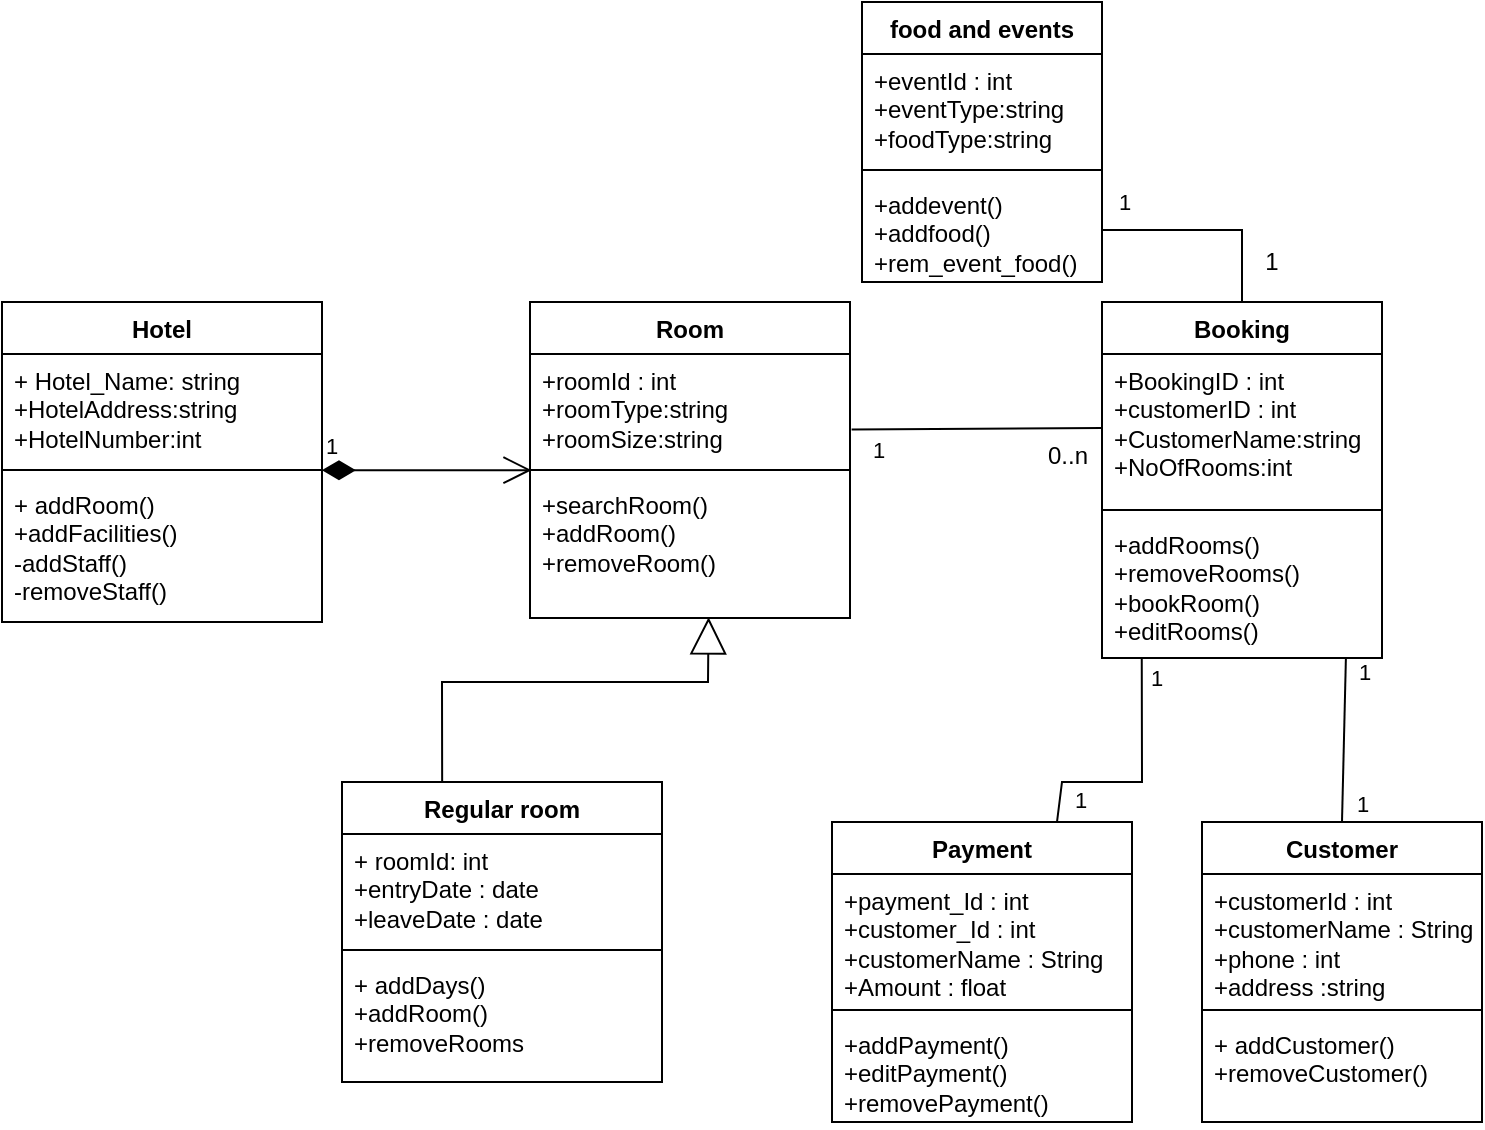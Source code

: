 <mxfile version="21.6.8" type="device">
  <diagram id="C5RBs43oDa-KdzZeNtuy" name="Page-1">
    <mxGraphModel dx="821" dy="531" grid="1" gridSize="10" guides="1" tooltips="1" connect="1" arrows="1" fold="1" page="1" pageScale="1" pageWidth="827" pageHeight="1169" math="0" shadow="0">
      <root>
        <mxCell id="WIyWlLk6GJQsqaUBKTNV-0" />
        <mxCell id="WIyWlLk6GJQsqaUBKTNV-1" parent="WIyWlLk6GJQsqaUBKTNV-0" />
        <mxCell id="SC2HYXkVzDJsUlS9Oy-v-8" value="Hotel" style="swimlane;fontStyle=1;align=center;verticalAlign=top;childLayout=stackLayout;horizontal=1;startSize=26;horizontalStack=0;resizeParent=1;resizeParentMax=0;resizeLast=0;collapsible=1;marginBottom=0;whiteSpace=wrap;html=1;" parent="WIyWlLk6GJQsqaUBKTNV-1" vertex="1">
          <mxGeometry x="70" y="160" width="160" height="160" as="geometry" />
        </mxCell>
        <mxCell id="SC2HYXkVzDJsUlS9Oy-v-9" value="+ Hotel_Name: string&lt;br&gt;+HotelAddress:string&lt;br&gt;+HotelNumber:int" style="text;strokeColor=none;fillColor=none;align=left;verticalAlign=top;spacingLeft=4;spacingRight=4;overflow=hidden;rotatable=0;points=[[0,0.5],[1,0.5]];portConstraint=eastwest;whiteSpace=wrap;html=1;" parent="SC2HYXkVzDJsUlS9Oy-v-8" vertex="1">
          <mxGeometry y="26" width="160" height="54" as="geometry" />
        </mxCell>
        <mxCell id="SC2HYXkVzDJsUlS9Oy-v-10" value="" style="line;strokeWidth=1;fillColor=none;align=left;verticalAlign=middle;spacingTop=-1;spacingLeft=3;spacingRight=3;rotatable=0;labelPosition=right;points=[];portConstraint=eastwest;strokeColor=inherit;" parent="SC2HYXkVzDJsUlS9Oy-v-8" vertex="1">
          <mxGeometry y="80" width="160" height="8" as="geometry" />
        </mxCell>
        <mxCell id="SC2HYXkVzDJsUlS9Oy-v-11" value="+ addRoom()&lt;br&gt;+addFacilities()&lt;br&gt;-addStaff()&lt;br&gt;-removeStaff()" style="text;strokeColor=none;fillColor=none;align=left;verticalAlign=top;spacingLeft=4;spacingRight=4;overflow=hidden;rotatable=0;points=[[0,0.5],[1,0.5]];portConstraint=eastwest;whiteSpace=wrap;html=1;" parent="SC2HYXkVzDJsUlS9Oy-v-8" vertex="1">
          <mxGeometry y="88" width="160" height="72" as="geometry" />
        </mxCell>
        <mxCell id="SC2HYXkVzDJsUlS9Oy-v-12" value="1" style="endArrow=open;html=1;endSize=12;startArrow=diamondThin;startSize=14;startFill=1;edgeStyle=orthogonalEdgeStyle;align=left;verticalAlign=bottom;rounded=0;entryX=0.005;entryY=0.511;entryDx=0;entryDy=0;entryPerimeter=0;exitX=1;exitY=0.511;exitDx=0;exitDy=0;exitPerimeter=0;" parent="WIyWlLk6GJQsqaUBKTNV-1" edge="1" target="SC2HYXkVzDJsUlS9Oy-v-18" source="SC2HYXkVzDJsUlS9Oy-v-10">
          <mxGeometry x="-1" y="3" relative="1" as="geometry">
            <mxPoint x="230" y="239.66" as="sourcePoint" />
            <mxPoint x="330" y="240" as="targetPoint" />
          </mxGeometry>
        </mxCell>
        <mxCell id="SC2HYXkVzDJsUlS9Oy-v-16" value="Room" style="swimlane;fontStyle=1;align=center;verticalAlign=top;childLayout=stackLayout;horizontal=1;startSize=26;horizontalStack=0;resizeParent=1;resizeParentMax=0;resizeLast=0;collapsible=1;marginBottom=0;whiteSpace=wrap;html=1;" parent="WIyWlLk6GJQsqaUBKTNV-1" vertex="1">
          <mxGeometry x="334" y="160" width="160" height="158" as="geometry" />
        </mxCell>
        <mxCell id="SC2HYXkVzDJsUlS9Oy-v-17" value="+roomId : int&lt;br&gt;+roomType:string&lt;br&gt;+roomSize:string" style="text;strokeColor=none;fillColor=none;align=left;verticalAlign=top;spacingLeft=4;spacingRight=4;overflow=hidden;rotatable=0;points=[[0,0.5],[1,0.5]];portConstraint=eastwest;whiteSpace=wrap;html=1;" parent="SC2HYXkVzDJsUlS9Oy-v-16" vertex="1">
          <mxGeometry y="26" width="160" height="54" as="geometry" />
        </mxCell>
        <mxCell id="SC2HYXkVzDJsUlS9Oy-v-18" value="" style="line;strokeWidth=1;fillColor=none;align=left;verticalAlign=middle;spacingTop=-1;spacingLeft=3;spacingRight=3;rotatable=0;labelPosition=right;points=[];portConstraint=eastwest;strokeColor=inherit;" parent="SC2HYXkVzDJsUlS9Oy-v-16" vertex="1">
          <mxGeometry y="80" width="160" height="8" as="geometry" />
        </mxCell>
        <mxCell id="SC2HYXkVzDJsUlS9Oy-v-19" value="+searchRoom()&lt;br&gt;+addRoom()&lt;br&gt;+removeRoom()" style="text;strokeColor=none;fillColor=none;align=left;verticalAlign=top;spacingLeft=4;spacingRight=4;overflow=hidden;rotatable=0;points=[[0,0.5],[1,0.5]];portConstraint=eastwest;whiteSpace=wrap;html=1;" parent="SC2HYXkVzDJsUlS9Oy-v-16" vertex="1">
          <mxGeometry y="88" width="160" height="70" as="geometry" />
        </mxCell>
        <mxCell id="SC2HYXkVzDJsUlS9Oy-v-20" value="" style="endArrow=block;endSize=16;endFill=0;html=1;rounded=0;entryX=0.558;entryY=0.995;entryDx=0;entryDy=0;entryPerimeter=0;exitX=0.313;exitY=0;exitDx=0;exitDy=0;exitPerimeter=0;" parent="WIyWlLk6GJQsqaUBKTNV-1" target="SC2HYXkVzDJsUlS9Oy-v-19" edge="1" source="SC2HYXkVzDJsUlS9Oy-v-36">
          <mxGeometry width="160" relative="1" as="geometry">
            <mxPoint x="290" y="390" as="sourcePoint" />
            <mxPoint x="480.72" y="320.0" as="targetPoint" />
            <Array as="points">
              <mxPoint x="290" y="350" />
              <mxPoint x="423" y="350" />
            </Array>
          </mxGeometry>
        </mxCell>
        <mxCell id="SC2HYXkVzDJsUlS9Oy-v-36" value="Regular room" style="swimlane;fontStyle=1;align=center;verticalAlign=top;childLayout=stackLayout;horizontal=1;startSize=26;horizontalStack=0;resizeParent=1;resizeParentMax=0;resizeLast=0;collapsible=1;marginBottom=0;whiteSpace=wrap;html=1;" parent="WIyWlLk6GJQsqaUBKTNV-1" vertex="1">
          <mxGeometry x="240" y="400" width="160" height="150" as="geometry" />
        </mxCell>
        <mxCell id="SC2HYXkVzDJsUlS9Oy-v-37" value="+ roomId: int&lt;br&gt;+entryDate : date&lt;br&gt;+leaveDate : date" style="text;strokeColor=none;fillColor=none;align=left;verticalAlign=top;spacingLeft=4;spacingRight=4;overflow=hidden;rotatable=0;points=[[0,0.5],[1,0.5]];portConstraint=eastwest;whiteSpace=wrap;html=1;" parent="SC2HYXkVzDJsUlS9Oy-v-36" vertex="1">
          <mxGeometry y="26" width="160" height="54" as="geometry" />
        </mxCell>
        <mxCell id="SC2HYXkVzDJsUlS9Oy-v-38" value="" style="line;strokeWidth=1;fillColor=none;align=left;verticalAlign=middle;spacingTop=-1;spacingLeft=3;spacingRight=3;rotatable=0;labelPosition=right;points=[];portConstraint=eastwest;strokeColor=inherit;" parent="SC2HYXkVzDJsUlS9Oy-v-36" vertex="1">
          <mxGeometry y="80" width="160" height="8" as="geometry" />
        </mxCell>
        <mxCell id="SC2HYXkVzDJsUlS9Oy-v-39" value="+ addDays()&lt;br&gt;+addRoom()&lt;br&gt;+removeRooms" style="text;strokeColor=none;fillColor=none;align=left;verticalAlign=top;spacingLeft=4;spacingRight=4;overflow=hidden;rotatable=0;points=[[0,0.5],[1,0.5]];portConstraint=eastwest;whiteSpace=wrap;html=1;" parent="SC2HYXkVzDJsUlS9Oy-v-36" vertex="1">
          <mxGeometry y="88" width="160" height="62" as="geometry" />
        </mxCell>
        <mxCell id="iG7Od9_PDy1zWYDM7qFq-4" value="1" style="edgeStyle=orthogonalEdgeStyle;rounded=0;orthogonalLoop=1;jettySize=auto;html=1;exitX=0.5;exitY=0;exitDx=0;exitDy=0;endArrow=none;endFill=0;" parent="WIyWlLk6GJQsqaUBKTNV-1" source="SC2HYXkVzDJsUlS9Oy-v-41" target="iG7Od9_PDy1zWYDM7qFq-3" edge="1">
          <mxGeometry x="0.792" y="-14" relative="1" as="geometry">
            <mxPoint as="offset" />
          </mxGeometry>
        </mxCell>
        <mxCell id="SC2HYXkVzDJsUlS9Oy-v-41" value="Booking" style="swimlane;fontStyle=1;align=center;verticalAlign=top;childLayout=stackLayout;horizontal=1;startSize=26;horizontalStack=0;resizeParent=1;resizeParentMax=0;resizeLast=0;collapsible=1;marginBottom=0;whiteSpace=wrap;html=1;" parent="WIyWlLk6GJQsqaUBKTNV-1" vertex="1">
          <mxGeometry x="620" y="160" width="140" height="178" as="geometry" />
        </mxCell>
        <mxCell id="SC2HYXkVzDJsUlS9Oy-v-42" value="+BookingID : int&lt;br&gt;+customerID : int&lt;br&gt;+CustomerName:string&lt;br&gt;+NoOfRooms:int" style="text;strokeColor=none;fillColor=none;align=left;verticalAlign=top;spacingLeft=4;spacingRight=4;overflow=hidden;rotatable=0;points=[[0,0.5],[1,0.5]];portConstraint=eastwest;whiteSpace=wrap;html=1;" parent="SC2HYXkVzDJsUlS9Oy-v-41" vertex="1">
          <mxGeometry y="26" width="140" height="74" as="geometry" />
        </mxCell>
        <mxCell id="SC2HYXkVzDJsUlS9Oy-v-43" value="" style="line;strokeWidth=1;fillColor=none;align=left;verticalAlign=middle;spacingTop=-1;spacingLeft=3;spacingRight=3;rotatable=0;labelPosition=right;points=[];portConstraint=eastwest;strokeColor=inherit;" parent="SC2HYXkVzDJsUlS9Oy-v-41" vertex="1">
          <mxGeometry y="100" width="140" height="8" as="geometry" />
        </mxCell>
        <mxCell id="SC2HYXkVzDJsUlS9Oy-v-44" value="+addRooms()&lt;br&gt;+removeRooms()&lt;br&gt;+bookRoom()&lt;br&gt;+editRooms()" style="text;strokeColor=none;fillColor=none;align=left;verticalAlign=top;spacingLeft=4;spacingRight=4;overflow=hidden;rotatable=0;points=[[0,0.5],[1,0.5]];portConstraint=eastwest;whiteSpace=wrap;html=1;" parent="SC2HYXkVzDJsUlS9Oy-v-41" vertex="1">
          <mxGeometry y="108" width="140" height="70" as="geometry" />
        </mxCell>
        <mxCell id="SC2HYXkVzDJsUlS9Oy-v-45" value="" style="endArrow=none;html=1;rounded=0;align=center;verticalAlign=top;endFill=0;labelBackgroundColor=none;entryX=1.005;entryY=0.699;entryDx=0;entryDy=0;entryPerimeter=0;exitX=0;exitY=0.5;exitDx=0;exitDy=0;" parent="WIyWlLk6GJQsqaUBKTNV-1" target="SC2HYXkVzDJsUlS9Oy-v-17" edge="1" source="SC2HYXkVzDJsUlS9Oy-v-42">
          <mxGeometry relative="1" as="geometry">
            <mxPoint x="620" y="220" as="sourcePoint" />
            <mxPoint x="530" y="330" as="targetPoint" />
            <Array as="points" />
          </mxGeometry>
        </mxCell>
        <mxCell id="SC2HYXkVzDJsUlS9Oy-v-47" value="0..n" style="resizable=0;html=1;align=left;verticalAlign=top;labelBackgroundColor=none;" parent="SC2HYXkVzDJsUlS9Oy-v-45" connectable="0" vertex="1">
          <mxGeometry x="-1" relative="1" as="geometry">
            <mxPoint x="-29" as="offset" />
          </mxGeometry>
        </mxCell>
        <mxCell id="SC2HYXkVzDJsUlS9Oy-v-48" value="" style="resizable=0;html=1;align=right;verticalAlign=bottom;labelBackgroundColor=none;" parent="SC2HYXkVzDJsUlS9Oy-v-45" connectable="0" vertex="1">
          <mxGeometry x="1" relative="1" as="geometry" />
        </mxCell>
        <mxCell id="SC2HYXkVzDJsUlS9Oy-v-49" value="1" style="edgeLabel;html=1;align=center;verticalAlign=middle;resizable=0;points=[];" parent="SC2HYXkVzDJsUlS9Oy-v-45" vertex="1" connectable="0">
          <mxGeometry x="0.801" relative="1" as="geometry">
            <mxPoint y="10" as="offset" />
          </mxGeometry>
        </mxCell>
        <mxCell id="SC2HYXkVzDJsUlS9Oy-v-50" value="" style="endArrow=none;html=1;rounded=0;align=center;verticalAlign=top;endFill=0;labelBackgroundColor=none;entryX=0.871;entryY=1.006;entryDx=0;entryDy=0;entryPerimeter=0;exitX=0.5;exitY=0;exitDx=0;exitDy=0;" parent="WIyWlLk6GJQsqaUBKTNV-1" source="SC2HYXkVzDJsUlS9Oy-v-67" target="SC2HYXkVzDJsUlS9Oy-v-44" edge="1">
          <mxGeometry relative="1" as="geometry">
            <mxPoint x="762" y="420" as="sourcePoint" />
            <mxPoint x="530" y="380" as="targetPoint" />
          </mxGeometry>
        </mxCell>
        <mxCell id="SC2HYXkVzDJsUlS9Oy-v-73" value="1" style="edgeLabel;html=1;align=center;verticalAlign=middle;resizable=0;points=[];" parent="SC2HYXkVzDJsUlS9Oy-v-50" vertex="1" connectable="0">
          <mxGeometry x="0.25" relative="1" as="geometry">
            <mxPoint x="10" y="-24" as="offset" />
          </mxGeometry>
        </mxCell>
        <mxCell id="SC2HYXkVzDJsUlS9Oy-v-74" value="1" style="edgeLabel;html=1;align=center;verticalAlign=middle;resizable=0;points=[];" parent="SC2HYXkVzDJsUlS9Oy-v-50" vertex="1" connectable="0">
          <mxGeometry x="-0.782" y="-1" relative="1" as="geometry">
            <mxPoint x="9" as="offset" />
          </mxGeometry>
        </mxCell>
        <mxCell id="SC2HYXkVzDJsUlS9Oy-v-54" value="" style="endArrow=none;html=1;rounded=0;align=center;verticalAlign=top;endFill=0;labelBackgroundColor=none;entryX=0.142;entryY=1.008;entryDx=0;entryDy=0;entryPerimeter=0;exitX=0.75;exitY=0;exitDx=0;exitDy=0;" parent="WIyWlLk6GJQsqaUBKTNV-1" source="SC2HYXkVzDJsUlS9Oy-v-58" target="SC2HYXkVzDJsUlS9Oy-v-44" edge="1">
          <mxGeometry relative="1" as="geometry">
            <mxPoint x="600" y="430" as="sourcePoint" />
            <mxPoint x="530" y="380" as="targetPoint" />
            <Array as="points">
              <mxPoint x="600" y="400" />
              <mxPoint x="640" y="400" />
            </Array>
          </mxGeometry>
        </mxCell>
        <mxCell id="SC2HYXkVzDJsUlS9Oy-v-71" value="1" style="edgeLabel;html=1;align=center;verticalAlign=middle;resizable=0;points=[];" parent="SC2HYXkVzDJsUlS9Oy-v-54" vertex="1" connectable="0">
          <mxGeometry x="0.931" relative="1" as="geometry">
            <mxPoint x="7" y="5" as="offset" />
          </mxGeometry>
        </mxCell>
        <mxCell id="SC2HYXkVzDJsUlS9Oy-v-72" value="1" style="edgeLabel;html=1;align=center;verticalAlign=middle;resizable=0;points=[];" parent="SC2HYXkVzDJsUlS9Oy-v-54" vertex="1" connectable="0">
          <mxGeometry x="-0.816" relative="1" as="geometry">
            <mxPoint x="10" as="offset" />
          </mxGeometry>
        </mxCell>
        <mxCell id="SC2HYXkVzDJsUlS9Oy-v-58" value="Payment" style="swimlane;fontStyle=1;align=center;verticalAlign=top;childLayout=stackLayout;horizontal=1;startSize=26;horizontalStack=0;resizeParent=1;resizeParentMax=0;resizeLast=0;collapsible=1;marginBottom=0;whiteSpace=wrap;html=1;" parent="WIyWlLk6GJQsqaUBKTNV-1" vertex="1">
          <mxGeometry x="485" y="420" width="150" height="150" as="geometry" />
        </mxCell>
        <mxCell id="SC2HYXkVzDJsUlS9Oy-v-59" value="+payment_Id : int&lt;br&gt;+customer_Id : int&lt;br&gt;+customerName : String&amp;nbsp;&lt;br&gt;+Amount : float" style="text;strokeColor=none;fillColor=none;align=left;verticalAlign=top;spacingLeft=4;spacingRight=4;overflow=hidden;rotatable=0;points=[[0,0.5],[1,0.5]];portConstraint=eastwest;whiteSpace=wrap;html=1;" parent="SC2HYXkVzDJsUlS9Oy-v-58" vertex="1">
          <mxGeometry y="26" width="150" height="64" as="geometry" />
        </mxCell>
        <mxCell id="SC2HYXkVzDJsUlS9Oy-v-60" value="" style="line;strokeWidth=1;fillColor=none;align=left;verticalAlign=middle;spacingTop=-1;spacingLeft=3;spacingRight=3;rotatable=0;labelPosition=right;points=[];portConstraint=eastwest;strokeColor=inherit;" parent="SC2HYXkVzDJsUlS9Oy-v-58" vertex="1">
          <mxGeometry y="90" width="150" height="8" as="geometry" />
        </mxCell>
        <mxCell id="SC2HYXkVzDJsUlS9Oy-v-61" value="+addPayment()&lt;br&gt;+editPayment()&lt;br&gt;+removePayment()" style="text;strokeColor=none;fillColor=none;align=left;verticalAlign=top;spacingLeft=4;spacingRight=4;overflow=hidden;rotatable=0;points=[[0,0.5],[1,0.5]];portConstraint=eastwest;whiteSpace=wrap;html=1;" parent="SC2HYXkVzDJsUlS9Oy-v-58" vertex="1">
          <mxGeometry y="98" width="150" height="52" as="geometry" />
        </mxCell>
        <mxCell id="SC2HYXkVzDJsUlS9Oy-v-67" value="Customer" style="swimlane;fontStyle=1;align=center;verticalAlign=top;childLayout=stackLayout;horizontal=1;startSize=26;horizontalStack=0;resizeParent=1;resizeParentMax=0;resizeLast=0;collapsible=1;marginBottom=0;whiteSpace=wrap;html=1;" parent="WIyWlLk6GJQsqaUBKTNV-1" vertex="1">
          <mxGeometry x="670" y="420" width="140" height="150" as="geometry" />
        </mxCell>
        <mxCell id="SC2HYXkVzDJsUlS9Oy-v-68" value="+customerId : int&lt;br&gt;+customerName : String&lt;br&gt;+phone : int&lt;br&gt;+address :string" style="text;strokeColor=none;fillColor=none;align=left;verticalAlign=top;spacingLeft=4;spacingRight=4;overflow=hidden;rotatable=0;points=[[0,0.5],[1,0.5]];portConstraint=eastwest;whiteSpace=wrap;html=1;" parent="SC2HYXkVzDJsUlS9Oy-v-67" vertex="1">
          <mxGeometry y="26" width="140" height="64" as="geometry" />
        </mxCell>
        <mxCell id="SC2HYXkVzDJsUlS9Oy-v-69" value="" style="line;strokeWidth=1;fillColor=none;align=left;verticalAlign=middle;spacingTop=-1;spacingLeft=3;spacingRight=3;rotatable=0;labelPosition=right;points=[];portConstraint=eastwest;strokeColor=inherit;" parent="SC2HYXkVzDJsUlS9Oy-v-67" vertex="1">
          <mxGeometry y="90" width="140" height="8" as="geometry" />
        </mxCell>
        <mxCell id="SC2HYXkVzDJsUlS9Oy-v-70" value="+ addCustomer()&lt;br&gt;+removeCustomer()&lt;br&gt;" style="text;strokeColor=none;fillColor=none;align=left;verticalAlign=top;spacingLeft=4;spacingRight=4;overflow=hidden;rotatable=0;points=[[0,0.5],[1,0.5]];portConstraint=eastwest;whiteSpace=wrap;html=1;" parent="SC2HYXkVzDJsUlS9Oy-v-67" vertex="1">
          <mxGeometry y="98" width="140" height="52" as="geometry" />
        </mxCell>
        <mxCell id="iG7Od9_PDy1zWYDM7qFq-0" value="food and events" style="swimlane;fontStyle=1;align=center;verticalAlign=top;childLayout=stackLayout;horizontal=1;startSize=26;horizontalStack=0;resizeParent=1;resizeParentMax=0;resizeLast=0;collapsible=1;marginBottom=0;whiteSpace=wrap;html=1;" parent="WIyWlLk6GJQsqaUBKTNV-1" vertex="1">
          <mxGeometry x="500" y="10" width="120" height="140" as="geometry" />
        </mxCell>
        <mxCell id="iG7Od9_PDy1zWYDM7qFq-1" value="+eventId : int&lt;br&gt;+eventType:string&lt;br&gt;+foodType:string" style="text;strokeColor=none;fillColor=none;align=left;verticalAlign=top;spacingLeft=4;spacingRight=4;overflow=hidden;rotatable=0;points=[[0,0.5],[1,0.5]];portConstraint=eastwest;whiteSpace=wrap;html=1;" parent="iG7Od9_PDy1zWYDM7qFq-0" vertex="1">
          <mxGeometry y="26" width="120" height="54" as="geometry" />
        </mxCell>
        <mxCell id="iG7Od9_PDy1zWYDM7qFq-2" value="" style="line;strokeWidth=1;fillColor=none;align=left;verticalAlign=middle;spacingTop=-1;spacingLeft=3;spacingRight=3;rotatable=0;labelPosition=right;points=[];portConstraint=eastwest;strokeColor=inherit;" parent="iG7Od9_PDy1zWYDM7qFq-0" vertex="1">
          <mxGeometry y="80" width="120" height="8" as="geometry" />
        </mxCell>
        <mxCell id="iG7Od9_PDy1zWYDM7qFq-3" value="+addevent()&lt;br&gt;+addfood()&lt;br&gt;+rem_event_food()" style="text;strokeColor=none;fillColor=none;align=left;verticalAlign=top;spacingLeft=4;spacingRight=4;overflow=hidden;rotatable=0;points=[[0,0.5],[1,0.5]];portConstraint=eastwest;whiteSpace=wrap;html=1;" parent="iG7Od9_PDy1zWYDM7qFq-0" vertex="1">
          <mxGeometry y="88" width="120" height="52" as="geometry" />
        </mxCell>
        <mxCell id="iG7Od9_PDy1zWYDM7qFq-5" value="1" style="text;html=1;strokeColor=none;fillColor=none;align=center;verticalAlign=middle;whiteSpace=wrap;rounded=0;" parent="WIyWlLk6GJQsqaUBKTNV-1" vertex="1">
          <mxGeometry x="690" y="130" width="30" height="20" as="geometry" />
        </mxCell>
      </root>
    </mxGraphModel>
  </diagram>
</mxfile>
